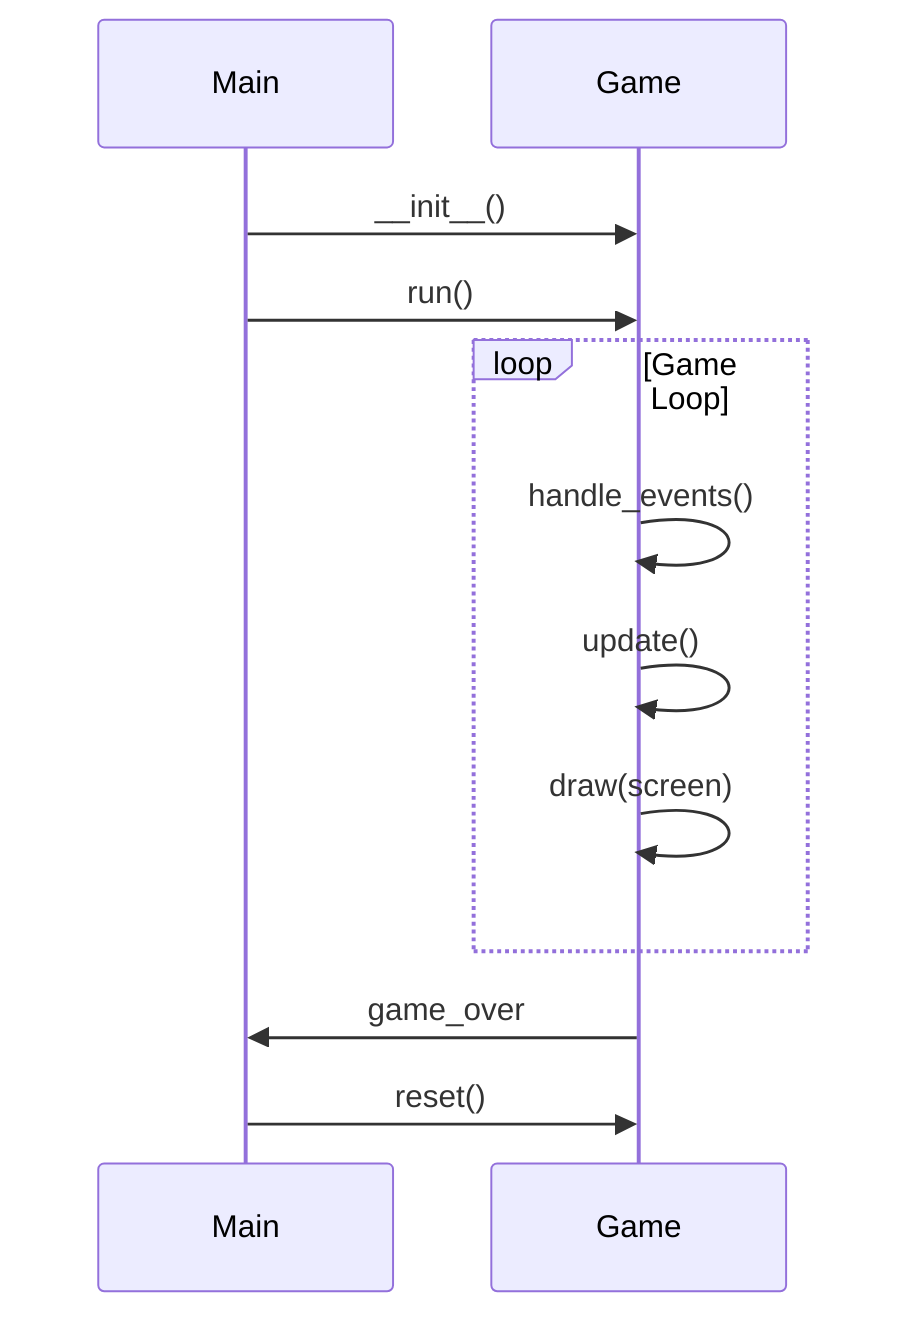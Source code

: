 sequenceDiagram
    participant M as Main
    participant G as Game
    M->>G: __init__()
    M->>G: run()
    loop Game Loop
        G->>G: handle_events()
        G->>G: update()
        G->>G: draw(screen)
    end
    G->>M: game_over
    M->>G: reset()